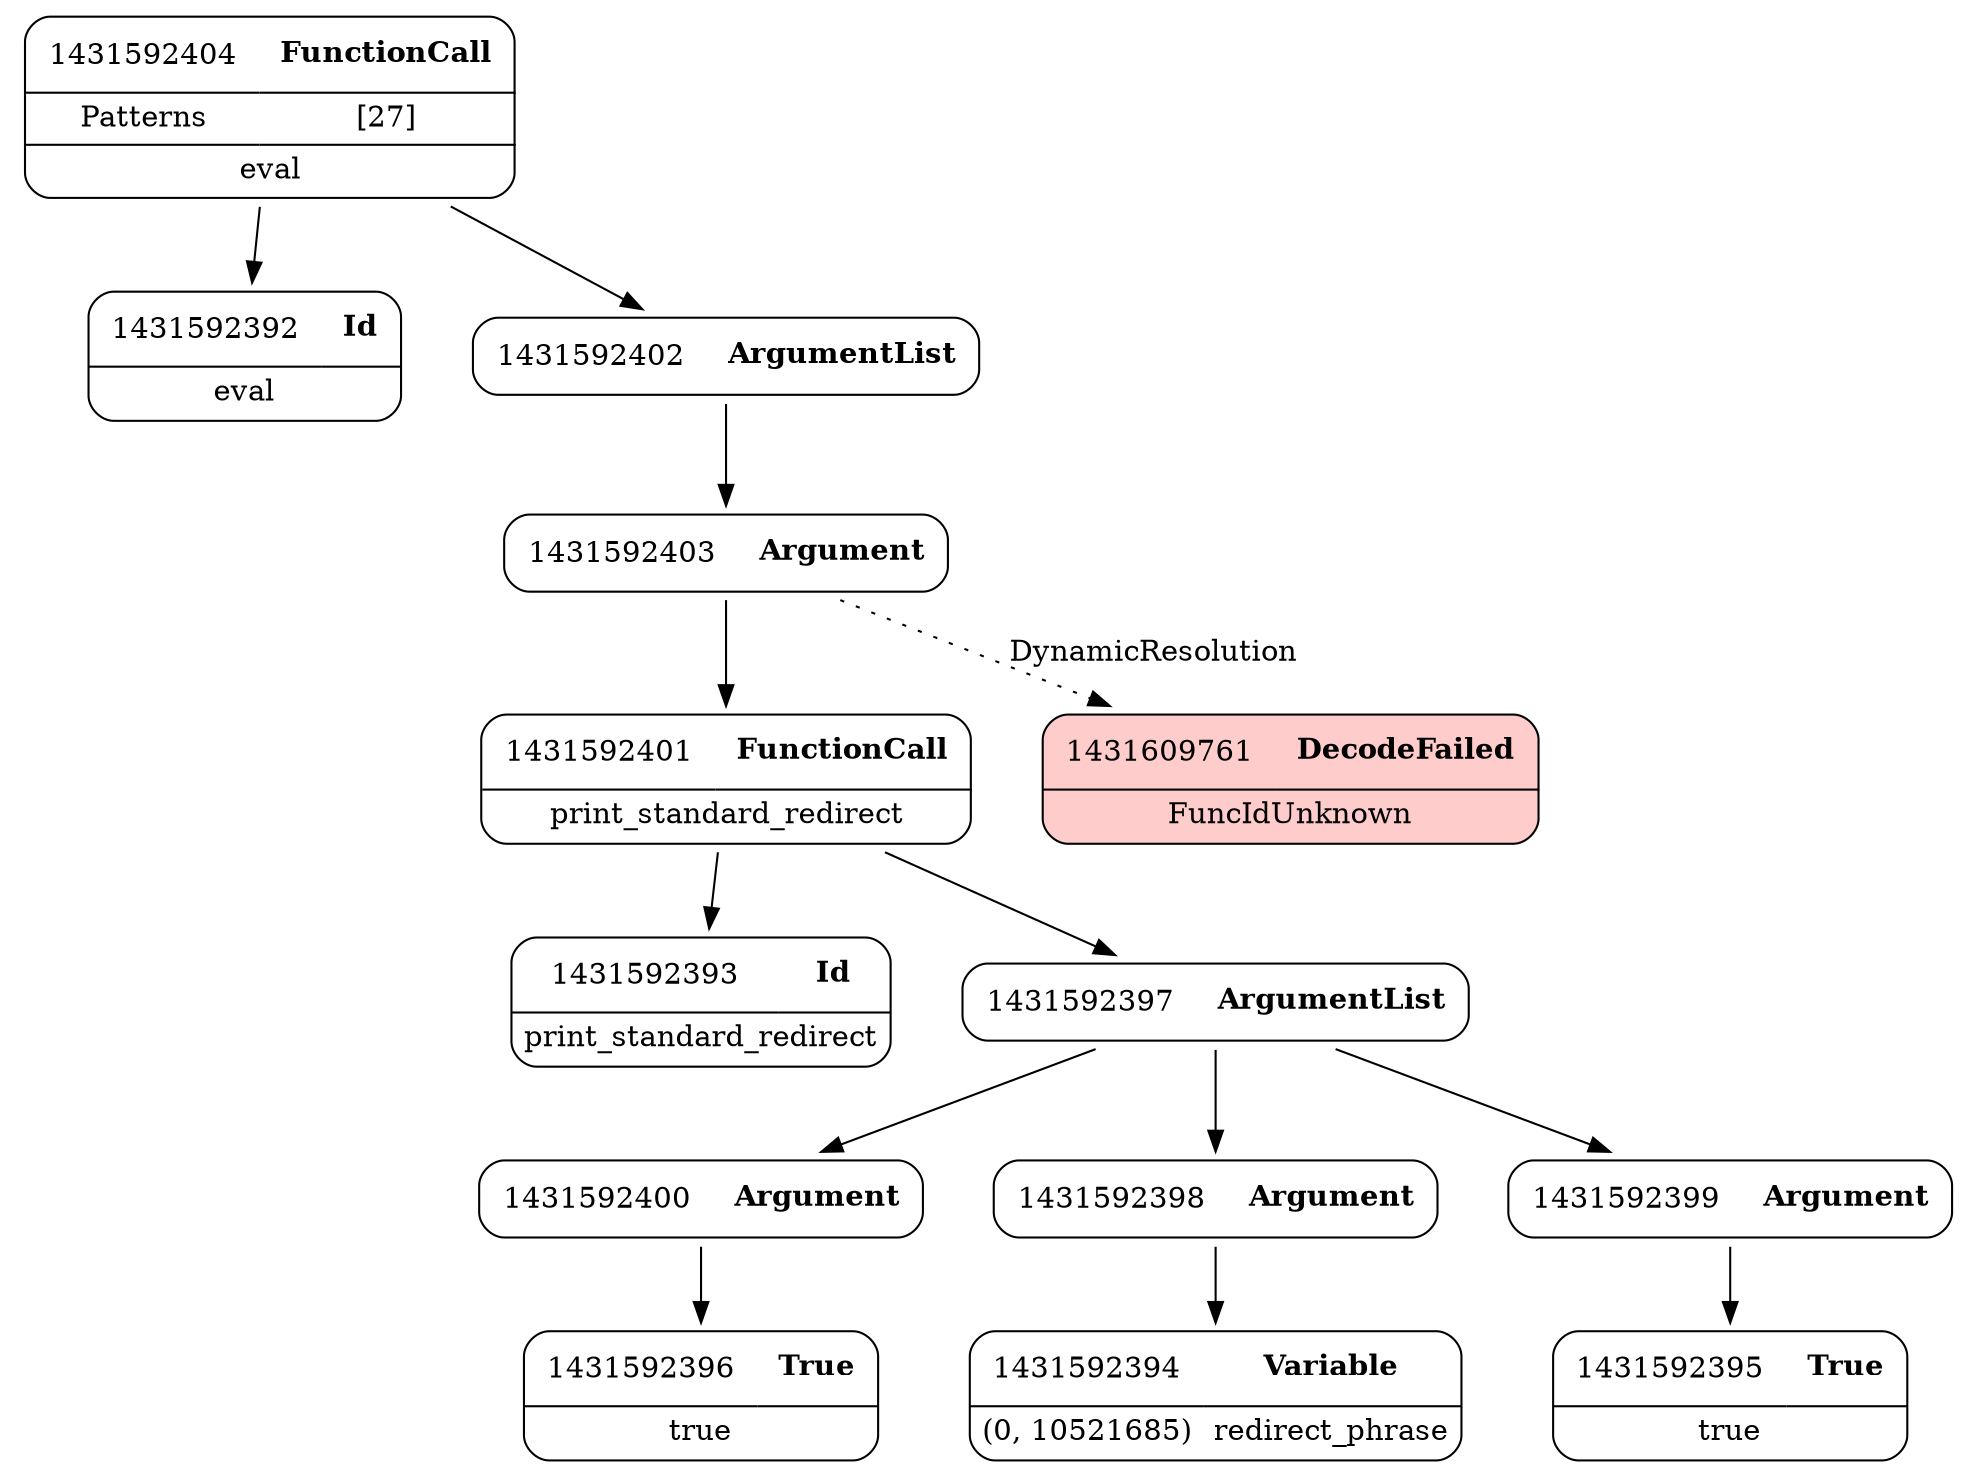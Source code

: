 digraph ast {
node [shape=none];
1431592404 [label=<<TABLE border='1' cellspacing='0' cellpadding='10' style='rounded' ><TR><TD border='0'>1431592404</TD><TD border='0'><B>FunctionCall</B></TD></TR><HR/><TR><TD border='0' cellpadding='5'>Patterns</TD><TD border='0' cellpadding='5'>[27]</TD></TR><HR/><TR><TD border='0' cellpadding='5' colspan='2'>eval</TD></TR></TABLE>>];
1431592404 -> 1431592392 [weight=2];
1431592404 -> 1431592402 [weight=2];
1431592400 [label=<<TABLE border='1' cellspacing='0' cellpadding='10' style='rounded' ><TR><TD border='0'>1431592400</TD><TD border='0'><B>Argument</B></TD></TR></TABLE>>];
1431592400 -> 1431592396 [weight=2];
1431592401 [label=<<TABLE border='1' cellspacing='0' cellpadding='10' style='rounded' ><TR><TD border='0'>1431592401</TD><TD border='0'><B>FunctionCall</B></TD></TR><HR/><TR><TD border='0' cellpadding='5' colspan='2'>print_standard_redirect</TD></TR></TABLE>>];
1431592401 -> 1431592393 [weight=2];
1431592401 -> 1431592397 [weight=2];
1431592402 [label=<<TABLE border='1' cellspacing='0' cellpadding='10' style='rounded' ><TR><TD border='0'>1431592402</TD><TD border='0'><B>ArgumentList</B></TD></TR></TABLE>>];
1431592402 -> 1431592403 [weight=2];
1431592403 [label=<<TABLE border='1' cellspacing='0' cellpadding='10' style='rounded' ><TR><TD border='0'>1431592403</TD><TD border='0'><B>Argument</B></TD></TR></TABLE>>];
1431592403 -> 1431592401 [weight=2];
1431592403 -> 1431609761 [style=dotted,label=DynamicResolution];
1431609761 [label=<<TABLE border='1' cellspacing='0' cellpadding='10' style='rounded' bgcolor='#FFCCCC' ><TR><TD border='0'>1431609761</TD><TD border='0'><B>DecodeFailed</B></TD></TR><HR/><TR><TD border='0' cellpadding='5' colspan='2'>FuncIdUnknown</TD></TR></TABLE>>];
1431592396 [label=<<TABLE border='1' cellspacing='0' cellpadding='10' style='rounded' ><TR><TD border='0'>1431592396</TD><TD border='0'><B>True</B></TD></TR><HR/><TR><TD border='0' cellpadding='5' colspan='2'>true</TD></TR></TABLE>>];
1431592397 [label=<<TABLE border='1' cellspacing='0' cellpadding='10' style='rounded' ><TR><TD border='0'>1431592397</TD><TD border='0'><B>ArgumentList</B></TD></TR></TABLE>>];
1431592397 -> 1431592398 [weight=2];
1431592397 -> 1431592399 [weight=2];
1431592397 -> 1431592400 [weight=2];
1431592398 [label=<<TABLE border='1' cellspacing='0' cellpadding='10' style='rounded' ><TR><TD border='0'>1431592398</TD><TD border='0'><B>Argument</B></TD></TR></TABLE>>];
1431592398 -> 1431592394 [weight=2];
1431592399 [label=<<TABLE border='1' cellspacing='0' cellpadding='10' style='rounded' ><TR><TD border='0'>1431592399</TD><TD border='0'><B>Argument</B></TD></TR></TABLE>>];
1431592399 -> 1431592395 [weight=2];
1431592392 [label=<<TABLE border='1' cellspacing='0' cellpadding='10' style='rounded' ><TR><TD border='0'>1431592392</TD><TD border='0'><B>Id</B></TD></TR><HR/><TR><TD border='0' cellpadding='5' colspan='2'>eval</TD></TR></TABLE>>];
1431592393 [label=<<TABLE border='1' cellspacing='0' cellpadding='10' style='rounded' ><TR><TD border='0'>1431592393</TD><TD border='0'><B>Id</B></TD></TR><HR/><TR><TD border='0' cellpadding='5' colspan='2'>print_standard_redirect</TD></TR></TABLE>>];
1431592394 [label=<<TABLE border='1' cellspacing='0' cellpadding='10' style='rounded' ><TR><TD border='0'>1431592394</TD><TD border='0'><B>Variable</B></TD></TR><HR/><TR><TD border='0' cellpadding='5'>(0, 10521685)</TD><TD border='0' cellpadding='5'>redirect_phrase</TD></TR></TABLE>>];
1431592395 [label=<<TABLE border='1' cellspacing='0' cellpadding='10' style='rounded' ><TR><TD border='0'>1431592395</TD><TD border='0'><B>True</B></TD></TR><HR/><TR><TD border='0' cellpadding='5' colspan='2'>true</TD></TR></TABLE>>];
}
